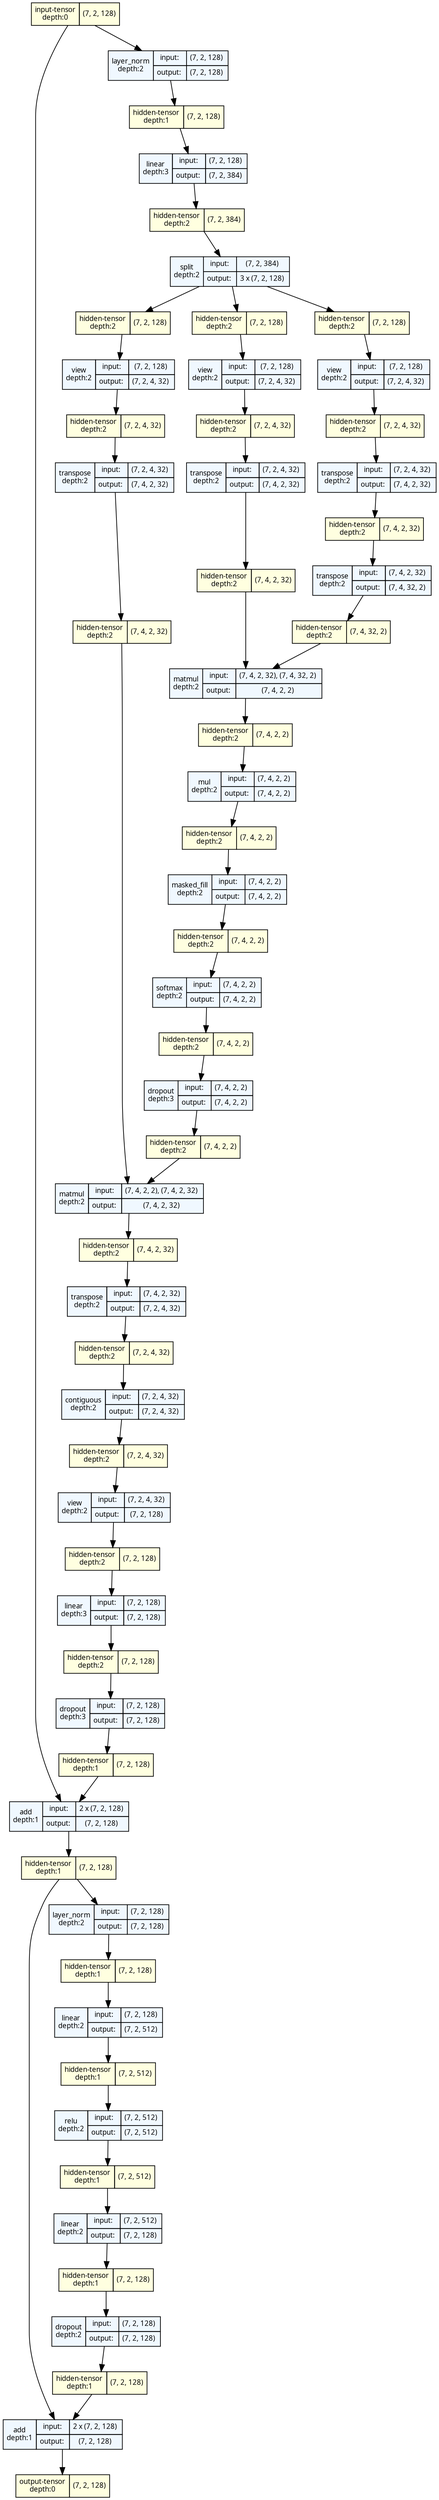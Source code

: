 strict digraph "custom-attention" {
	graph [ordering=in size="60.5,60.5"]
	node [align=left fontname="Linux libertine" fontsize=10 height=0.2 margin=0 ranksep=0.1 shape=plaintext style=filled]
	edge [fontsize=10]
	0 [label=<
                    <TABLE BORDER="0" CELLBORDER="1" CELLSPACING="0" CELLPADDING="4">
                    <TR><TD>input-tensor<BR/>depth:0</TD><TD>(7, 2, 128)</TD></TR>
                    </TABLE>> fillcolor=lightyellow]
	1 [label=<
                    <TABLE BORDER="0" CELLBORDER="1" CELLSPACING="0" CELLPADDING="4">
                    <TR>
                        <TD ROWSPAN="2">layer_norm<BR/>depth:2</TD>
                        <TD COLSPAN="2">input:</TD>
                        <TD COLSPAN="2">(7, 2, 128) </TD>
                    </TR>
                    <TR>
                        <TD COLSPAN="2">output: </TD>
                        <TD COLSPAN="2">(7, 2, 128) </TD>
                    </TR>
                    </TABLE>> fillcolor=aliceblue]
	2 [label=<
                    <TABLE BORDER="0" CELLBORDER="1" CELLSPACING="0" CELLPADDING="4">
                    <TR><TD>hidden-tensor<BR/>depth:1</TD><TD>(7, 2, 128)</TD></TR>
                    </TABLE>> fillcolor=lightyellow]
	3 [label=<
                    <TABLE BORDER="0" CELLBORDER="1" CELLSPACING="0" CELLPADDING="4">
                    <TR>
                        <TD ROWSPAN="2">linear<BR/>depth:3</TD>
                        <TD COLSPAN="2">input:</TD>
                        <TD COLSPAN="2">(7, 2, 128) </TD>
                    </TR>
                    <TR>
                        <TD COLSPAN="2">output: </TD>
                        <TD COLSPAN="2">(7, 2, 384) </TD>
                    </TR>
                    </TABLE>> fillcolor=aliceblue]
	4 [label=<
                    <TABLE BORDER="0" CELLBORDER="1" CELLSPACING="0" CELLPADDING="4">
                    <TR><TD>hidden-tensor<BR/>depth:2</TD><TD>(7, 2, 384)</TD></TR>
                    </TABLE>> fillcolor=lightyellow]
	5 [label=<
                    <TABLE BORDER="0" CELLBORDER="1" CELLSPACING="0" CELLPADDING="4">
                    <TR>
                        <TD ROWSPAN="2">split<BR/>depth:2</TD>
                        <TD COLSPAN="2">input:</TD>
                        <TD COLSPAN="2">(7, 2, 384) </TD>
                    </TR>
                    <TR>
                        <TD COLSPAN="2">output: </TD>
                        <TD COLSPAN="2">3 x (7, 2, 128) </TD>
                    </TR>
                    </TABLE>> fillcolor=aliceblue]
	6 [label=<
                    <TABLE BORDER="0" CELLBORDER="1" CELLSPACING="0" CELLPADDING="4">
                    <TR><TD>hidden-tensor<BR/>depth:2</TD><TD>(7, 2, 128)</TD></TR>
                    </TABLE>> fillcolor=lightyellow]
	7 [label=<
                    <TABLE BORDER="0" CELLBORDER="1" CELLSPACING="0" CELLPADDING="4">
                    <TR><TD>hidden-tensor<BR/>depth:2</TD><TD>(7, 2, 128)</TD></TR>
                    </TABLE>> fillcolor=lightyellow]
	8 [label=<
                    <TABLE BORDER="0" CELLBORDER="1" CELLSPACING="0" CELLPADDING="4">
                    <TR><TD>hidden-tensor<BR/>depth:2</TD><TD>(7, 2, 128)</TD></TR>
                    </TABLE>> fillcolor=lightyellow]
	9 [label=<
                    <TABLE BORDER="0" CELLBORDER="1" CELLSPACING="0" CELLPADDING="4">
                    <TR>
                        <TD ROWSPAN="2">view<BR/>depth:2</TD>
                        <TD COLSPAN="2">input:</TD>
                        <TD COLSPAN="2">(7, 2, 128) </TD>
                    </TR>
                    <TR>
                        <TD COLSPAN="2">output: </TD>
                        <TD COLSPAN="2">(7, 2, 4, 32) </TD>
                    </TR>
                    </TABLE>> fillcolor=aliceblue]
	10 [label=<
                    <TABLE BORDER="0" CELLBORDER="1" CELLSPACING="0" CELLPADDING="4">
                    <TR><TD>hidden-tensor<BR/>depth:2</TD><TD>(7, 2, 4, 32)</TD></TR>
                    </TABLE>> fillcolor=lightyellow]
	11 [label=<
                    <TABLE BORDER="0" CELLBORDER="1" CELLSPACING="0" CELLPADDING="4">
                    <TR>
                        <TD ROWSPAN="2">transpose<BR/>depth:2</TD>
                        <TD COLSPAN="2">input:</TD>
                        <TD COLSPAN="2">(7, 2, 4, 32) </TD>
                    </TR>
                    <TR>
                        <TD COLSPAN="2">output: </TD>
                        <TD COLSPAN="2">(7, 4, 2, 32) </TD>
                    </TR>
                    </TABLE>> fillcolor=aliceblue]
	12 [label=<
                    <TABLE BORDER="0" CELLBORDER="1" CELLSPACING="0" CELLPADDING="4">
                    <TR><TD>hidden-tensor<BR/>depth:2</TD><TD>(7, 4, 2, 32)</TD></TR>
                    </TABLE>> fillcolor=lightyellow]
	13 [label=<
                    <TABLE BORDER="0" CELLBORDER="1" CELLSPACING="0" CELLPADDING="4">
                    <TR>
                        <TD ROWSPAN="2">view<BR/>depth:2</TD>
                        <TD COLSPAN="2">input:</TD>
                        <TD COLSPAN="2">(7, 2, 128) </TD>
                    </TR>
                    <TR>
                        <TD COLSPAN="2">output: </TD>
                        <TD COLSPAN="2">(7, 2, 4, 32) </TD>
                    </TR>
                    </TABLE>> fillcolor=aliceblue]
	14 [label=<
                    <TABLE BORDER="0" CELLBORDER="1" CELLSPACING="0" CELLPADDING="4">
                    <TR><TD>hidden-tensor<BR/>depth:2</TD><TD>(7, 2, 4, 32)</TD></TR>
                    </TABLE>> fillcolor=lightyellow]
	15 [label=<
                    <TABLE BORDER="0" CELLBORDER="1" CELLSPACING="0" CELLPADDING="4">
                    <TR>
                        <TD ROWSPAN="2">transpose<BR/>depth:2</TD>
                        <TD COLSPAN="2">input:</TD>
                        <TD COLSPAN="2">(7, 2, 4, 32) </TD>
                    </TR>
                    <TR>
                        <TD COLSPAN="2">output: </TD>
                        <TD COLSPAN="2">(7, 4, 2, 32) </TD>
                    </TR>
                    </TABLE>> fillcolor=aliceblue]
	16 [label=<
                    <TABLE BORDER="0" CELLBORDER="1" CELLSPACING="0" CELLPADDING="4">
                    <TR><TD>hidden-tensor<BR/>depth:2</TD><TD>(7, 4, 2, 32)</TD></TR>
                    </TABLE>> fillcolor=lightyellow]
	17 [label=<
                    <TABLE BORDER="0" CELLBORDER="1" CELLSPACING="0" CELLPADDING="4">
                    <TR>
                        <TD ROWSPAN="2">view<BR/>depth:2</TD>
                        <TD COLSPAN="2">input:</TD>
                        <TD COLSPAN="2">(7, 2, 128) </TD>
                    </TR>
                    <TR>
                        <TD COLSPAN="2">output: </TD>
                        <TD COLSPAN="2">(7, 2, 4, 32) </TD>
                    </TR>
                    </TABLE>> fillcolor=aliceblue]
	18 [label=<
                    <TABLE BORDER="0" CELLBORDER="1" CELLSPACING="0" CELLPADDING="4">
                    <TR><TD>hidden-tensor<BR/>depth:2</TD><TD>(7, 2, 4, 32)</TD></TR>
                    </TABLE>> fillcolor=lightyellow]
	19 [label=<
                    <TABLE BORDER="0" CELLBORDER="1" CELLSPACING="0" CELLPADDING="4">
                    <TR>
                        <TD ROWSPAN="2">transpose<BR/>depth:2</TD>
                        <TD COLSPAN="2">input:</TD>
                        <TD COLSPAN="2">(7, 2, 4, 32) </TD>
                    </TR>
                    <TR>
                        <TD COLSPAN="2">output: </TD>
                        <TD COLSPAN="2">(7, 4, 2, 32) </TD>
                    </TR>
                    </TABLE>> fillcolor=aliceblue]
	20 [label=<
                    <TABLE BORDER="0" CELLBORDER="1" CELLSPACING="0" CELLPADDING="4">
                    <TR><TD>hidden-tensor<BR/>depth:2</TD><TD>(7, 4, 2, 32)</TD></TR>
                    </TABLE>> fillcolor=lightyellow]
	21 [label=<
                    <TABLE BORDER="0" CELLBORDER="1" CELLSPACING="0" CELLPADDING="4">
                    <TR>
                        <TD ROWSPAN="2">transpose<BR/>depth:2</TD>
                        <TD COLSPAN="2">input:</TD>
                        <TD COLSPAN="2">(7, 4, 2, 32) </TD>
                    </TR>
                    <TR>
                        <TD COLSPAN="2">output: </TD>
                        <TD COLSPAN="2">(7, 4, 32, 2) </TD>
                    </TR>
                    </TABLE>> fillcolor=aliceblue]
	22 [label=<
                    <TABLE BORDER="0" CELLBORDER="1" CELLSPACING="0" CELLPADDING="4">
                    <TR><TD>hidden-tensor<BR/>depth:2</TD><TD>(7, 4, 32, 2)</TD></TR>
                    </TABLE>> fillcolor=lightyellow]
	23 [label=<
                    <TABLE BORDER="0" CELLBORDER="1" CELLSPACING="0" CELLPADDING="4">
                    <TR>
                        <TD ROWSPAN="2">matmul<BR/>depth:2</TD>
                        <TD COLSPAN="2">input:</TD>
                        <TD COLSPAN="2">(7, 4, 2, 32), (7, 4, 32, 2) </TD>
                    </TR>
                    <TR>
                        <TD COLSPAN="2">output: </TD>
                        <TD COLSPAN="2">(7, 4, 2, 2) </TD>
                    </TR>
                    </TABLE>> fillcolor=aliceblue]
	24 [label=<
                    <TABLE BORDER="0" CELLBORDER="1" CELLSPACING="0" CELLPADDING="4">
                    <TR><TD>hidden-tensor<BR/>depth:2</TD><TD>(7, 4, 2, 2)</TD></TR>
                    </TABLE>> fillcolor=lightyellow]
	25 [label=<
                    <TABLE BORDER="0" CELLBORDER="1" CELLSPACING="0" CELLPADDING="4">
                    <TR>
                        <TD ROWSPAN="2">mul<BR/>depth:2</TD>
                        <TD COLSPAN="2">input:</TD>
                        <TD COLSPAN="2">(7, 4, 2, 2) </TD>
                    </TR>
                    <TR>
                        <TD COLSPAN="2">output: </TD>
                        <TD COLSPAN="2">(7, 4, 2, 2) </TD>
                    </TR>
                    </TABLE>> fillcolor=aliceblue]
	26 [label=<
                    <TABLE BORDER="0" CELLBORDER="1" CELLSPACING="0" CELLPADDING="4">
                    <TR><TD>hidden-tensor<BR/>depth:2</TD><TD>(7, 4, 2, 2)</TD></TR>
                    </TABLE>> fillcolor=lightyellow]
	27 [label=<
                    <TABLE BORDER="0" CELLBORDER="1" CELLSPACING="0" CELLPADDING="4">
                    <TR>
                        <TD ROWSPAN="2">masked_fill<BR/>depth:2</TD>
                        <TD COLSPAN="2">input:</TD>
                        <TD COLSPAN="2">(7, 4, 2, 2) </TD>
                    </TR>
                    <TR>
                        <TD COLSPAN="2">output: </TD>
                        <TD COLSPAN="2">(7, 4, 2, 2) </TD>
                    </TR>
                    </TABLE>> fillcolor=aliceblue]
	28 [label=<
                    <TABLE BORDER="0" CELLBORDER="1" CELLSPACING="0" CELLPADDING="4">
                    <TR><TD>hidden-tensor<BR/>depth:2</TD><TD>(7, 4, 2, 2)</TD></TR>
                    </TABLE>> fillcolor=lightyellow]
	29 [label=<
                    <TABLE BORDER="0" CELLBORDER="1" CELLSPACING="0" CELLPADDING="4">
                    <TR>
                        <TD ROWSPAN="2">softmax<BR/>depth:2</TD>
                        <TD COLSPAN="2">input:</TD>
                        <TD COLSPAN="2">(7, 4, 2, 2) </TD>
                    </TR>
                    <TR>
                        <TD COLSPAN="2">output: </TD>
                        <TD COLSPAN="2">(7, 4, 2, 2) </TD>
                    </TR>
                    </TABLE>> fillcolor=aliceblue]
	30 [label=<
                    <TABLE BORDER="0" CELLBORDER="1" CELLSPACING="0" CELLPADDING="4">
                    <TR><TD>hidden-tensor<BR/>depth:2</TD><TD>(7, 4, 2, 2)</TD></TR>
                    </TABLE>> fillcolor=lightyellow]
	31 [label=<
                    <TABLE BORDER="0" CELLBORDER="1" CELLSPACING="0" CELLPADDING="4">
                    <TR>
                        <TD ROWSPAN="2">dropout<BR/>depth:3</TD>
                        <TD COLSPAN="2">input:</TD>
                        <TD COLSPAN="2">(7, 4, 2, 2) </TD>
                    </TR>
                    <TR>
                        <TD COLSPAN="2">output: </TD>
                        <TD COLSPAN="2">(7, 4, 2, 2) </TD>
                    </TR>
                    </TABLE>> fillcolor=aliceblue]
	32 [label=<
                    <TABLE BORDER="0" CELLBORDER="1" CELLSPACING="0" CELLPADDING="4">
                    <TR><TD>hidden-tensor<BR/>depth:2</TD><TD>(7, 4, 2, 2)</TD></TR>
                    </TABLE>> fillcolor=lightyellow]
	33 [label=<
                    <TABLE BORDER="0" CELLBORDER="1" CELLSPACING="0" CELLPADDING="4">
                    <TR>
                        <TD ROWSPAN="2">matmul<BR/>depth:2</TD>
                        <TD COLSPAN="2">input:</TD>
                        <TD COLSPAN="2">(7, 4, 2, 2), (7, 4, 2, 32) </TD>
                    </TR>
                    <TR>
                        <TD COLSPAN="2">output: </TD>
                        <TD COLSPAN="2">(7, 4, 2, 32) </TD>
                    </TR>
                    </TABLE>> fillcolor=aliceblue]
	34 [label=<
                    <TABLE BORDER="0" CELLBORDER="1" CELLSPACING="0" CELLPADDING="4">
                    <TR><TD>hidden-tensor<BR/>depth:2</TD><TD>(7, 4, 2, 32)</TD></TR>
                    </TABLE>> fillcolor=lightyellow]
	35 [label=<
                    <TABLE BORDER="0" CELLBORDER="1" CELLSPACING="0" CELLPADDING="4">
                    <TR>
                        <TD ROWSPAN="2">transpose<BR/>depth:2</TD>
                        <TD COLSPAN="2">input:</TD>
                        <TD COLSPAN="2">(7, 4, 2, 32) </TD>
                    </TR>
                    <TR>
                        <TD COLSPAN="2">output: </TD>
                        <TD COLSPAN="2">(7, 2, 4, 32) </TD>
                    </TR>
                    </TABLE>> fillcolor=aliceblue]
	36 [label=<
                    <TABLE BORDER="0" CELLBORDER="1" CELLSPACING="0" CELLPADDING="4">
                    <TR><TD>hidden-tensor<BR/>depth:2</TD><TD>(7, 2, 4, 32)</TD></TR>
                    </TABLE>> fillcolor=lightyellow]
	37 [label=<
                    <TABLE BORDER="0" CELLBORDER="1" CELLSPACING="0" CELLPADDING="4">
                    <TR>
                        <TD ROWSPAN="2">contiguous<BR/>depth:2</TD>
                        <TD COLSPAN="2">input:</TD>
                        <TD COLSPAN="2">(7, 2, 4, 32) </TD>
                    </TR>
                    <TR>
                        <TD COLSPAN="2">output: </TD>
                        <TD COLSPAN="2">(7, 2, 4, 32) </TD>
                    </TR>
                    </TABLE>> fillcolor=aliceblue]
	38 [label=<
                    <TABLE BORDER="0" CELLBORDER="1" CELLSPACING="0" CELLPADDING="4">
                    <TR><TD>hidden-tensor<BR/>depth:2</TD><TD>(7, 2, 4, 32)</TD></TR>
                    </TABLE>> fillcolor=lightyellow]
	39 [label=<
                    <TABLE BORDER="0" CELLBORDER="1" CELLSPACING="0" CELLPADDING="4">
                    <TR>
                        <TD ROWSPAN="2">view<BR/>depth:2</TD>
                        <TD COLSPAN="2">input:</TD>
                        <TD COLSPAN="2">(7, 2, 4, 32) </TD>
                    </TR>
                    <TR>
                        <TD COLSPAN="2">output: </TD>
                        <TD COLSPAN="2">(7, 2, 128) </TD>
                    </TR>
                    </TABLE>> fillcolor=aliceblue]
	40 [label=<
                    <TABLE BORDER="0" CELLBORDER="1" CELLSPACING="0" CELLPADDING="4">
                    <TR><TD>hidden-tensor<BR/>depth:2</TD><TD>(7, 2, 128)</TD></TR>
                    </TABLE>> fillcolor=lightyellow]
	41 [label=<
                    <TABLE BORDER="0" CELLBORDER="1" CELLSPACING="0" CELLPADDING="4">
                    <TR>
                        <TD ROWSPAN="2">linear<BR/>depth:3</TD>
                        <TD COLSPAN="2">input:</TD>
                        <TD COLSPAN="2">(7, 2, 128) </TD>
                    </TR>
                    <TR>
                        <TD COLSPAN="2">output: </TD>
                        <TD COLSPAN="2">(7, 2, 128) </TD>
                    </TR>
                    </TABLE>> fillcolor=aliceblue]
	42 [label=<
                    <TABLE BORDER="0" CELLBORDER="1" CELLSPACING="0" CELLPADDING="4">
                    <TR><TD>hidden-tensor<BR/>depth:2</TD><TD>(7, 2, 128)</TD></TR>
                    </TABLE>> fillcolor=lightyellow]
	43 [label=<
                    <TABLE BORDER="0" CELLBORDER="1" CELLSPACING="0" CELLPADDING="4">
                    <TR>
                        <TD ROWSPAN="2">dropout<BR/>depth:3</TD>
                        <TD COLSPAN="2">input:</TD>
                        <TD COLSPAN="2">(7, 2, 128) </TD>
                    </TR>
                    <TR>
                        <TD COLSPAN="2">output: </TD>
                        <TD COLSPAN="2">(7, 2, 128) </TD>
                    </TR>
                    </TABLE>> fillcolor=aliceblue]
	44 [label=<
                    <TABLE BORDER="0" CELLBORDER="1" CELLSPACING="0" CELLPADDING="4">
                    <TR><TD>hidden-tensor<BR/>depth:1</TD><TD>(7, 2, 128)</TD></TR>
                    </TABLE>> fillcolor=lightyellow]
	45 [label=<
                    <TABLE BORDER="0" CELLBORDER="1" CELLSPACING="0" CELLPADDING="4">
                    <TR>
                        <TD ROWSPAN="2">add<BR/>depth:1</TD>
                        <TD COLSPAN="2">input:</TD>
                        <TD COLSPAN="2">2 x (7, 2, 128) </TD>
                    </TR>
                    <TR>
                        <TD COLSPAN="2">output: </TD>
                        <TD COLSPAN="2">(7, 2, 128) </TD>
                    </TR>
                    </TABLE>> fillcolor=aliceblue]
	46 [label=<
                    <TABLE BORDER="0" CELLBORDER="1" CELLSPACING="0" CELLPADDING="4">
                    <TR><TD>hidden-tensor<BR/>depth:1</TD><TD>(7, 2, 128)</TD></TR>
                    </TABLE>> fillcolor=lightyellow]
	47 [label=<
                    <TABLE BORDER="0" CELLBORDER="1" CELLSPACING="0" CELLPADDING="4">
                    <TR>
                        <TD ROWSPAN="2">layer_norm<BR/>depth:2</TD>
                        <TD COLSPAN="2">input:</TD>
                        <TD COLSPAN="2">(7, 2, 128) </TD>
                    </TR>
                    <TR>
                        <TD COLSPAN="2">output: </TD>
                        <TD COLSPAN="2">(7, 2, 128) </TD>
                    </TR>
                    </TABLE>> fillcolor=aliceblue]
	48 [label=<
                    <TABLE BORDER="0" CELLBORDER="1" CELLSPACING="0" CELLPADDING="4">
                    <TR><TD>hidden-tensor<BR/>depth:1</TD><TD>(7, 2, 128)</TD></TR>
                    </TABLE>> fillcolor=lightyellow]
	49 [label=<
                    <TABLE BORDER="0" CELLBORDER="1" CELLSPACING="0" CELLPADDING="4">
                    <TR>
                        <TD ROWSPAN="2">linear<BR/>depth:2</TD>
                        <TD COLSPAN="2">input:</TD>
                        <TD COLSPAN="2">(7, 2, 128) </TD>
                    </TR>
                    <TR>
                        <TD COLSPAN="2">output: </TD>
                        <TD COLSPAN="2">(7, 2, 512) </TD>
                    </TR>
                    </TABLE>> fillcolor=aliceblue]
	50 [label=<
                    <TABLE BORDER="0" CELLBORDER="1" CELLSPACING="0" CELLPADDING="4">
                    <TR><TD>hidden-tensor<BR/>depth:1</TD><TD>(7, 2, 512)</TD></TR>
                    </TABLE>> fillcolor=lightyellow]
	51 [label=<
                    <TABLE BORDER="0" CELLBORDER="1" CELLSPACING="0" CELLPADDING="4">
                    <TR>
                        <TD ROWSPAN="2">relu<BR/>depth:2</TD>
                        <TD COLSPAN="2">input:</TD>
                        <TD COLSPAN="2">(7, 2, 512) </TD>
                    </TR>
                    <TR>
                        <TD COLSPAN="2">output: </TD>
                        <TD COLSPAN="2">(7, 2, 512) </TD>
                    </TR>
                    </TABLE>> fillcolor=aliceblue]
	52 [label=<
                    <TABLE BORDER="0" CELLBORDER="1" CELLSPACING="0" CELLPADDING="4">
                    <TR><TD>hidden-tensor<BR/>depth:1</TD><TD>(7, 2, 512)</TD></TR>
                    </TABLE>> fillcolor=lightyellow]
	53 [label=<
                    <TABLE BORDER="0" CELLBORDER="1" CELLSPACING="0" CELLPADDING="4">
                    <TR>
                        <TD ROWSPAN="2">linear<BR/>depth:2</TD>
                        <TD COLSPAN="2">input:</TD>
                        <TD COLSPAN="2">(7, 2, 512) </TD>
                    </TR>
                    <TR>
                        <TD COLSPAN="2">output: </TD>
                        <TD COLSPAN="2">(7, 2, 128) </TD>
                    </TR>
                    </TABLE>> fillcolor=aliceblue]
	54 [label=<
                    <TABLE BORDER="0" CELLBORDER="1" CELLSPACING="0" CELLPADDING="4">
                    <TR><TD>hidden-tensor<BR/>depth:1</TD><TD>(7, 2, 128)</TD></TR>
                    </TABLE>> fillcolor=lightyellow]
	55 [label=<
                    <TABLE BORDER="0" CELLBORDER="1" CELLSPACING="0" CELLPADDING="4">
                    <TR>
                        <TD ROWSPAN="2">dropout<BR/>depth:2</TD>
                        <TD COLSPAN="2">input:</TD>
                        <TD COLSPAN="2">(7, 2, 128) </TD>
                    </TR>
                    <TR>
                        <TD COLSPAN="2">output: </TD>
                        <TD COLSPAN="2">(7, 2, 128) </TD>
                    </TR>
                    </TABLE>> fillcolor=aliceblue]
	56 [label=<
                    <TABLE BORDER="0" CELLBORDER="1" CELLSPACING="0" CELLPADDING="4">
                    <TR><TD>hidden-tensor<BR/>depth:1</TD><TD>(7, 2, 128)</TD></TR>
                    </TABLE>> fillcolor=lightyellow]
	57 [label=<
                    <TABLE BORDER="0" CELLBORDER="1" CELLSPACING="0" CELLPADDING="4">
                    <TR>
                        <TD ROWSPAN="2">add<BR/>depth:1</TD>
                        <TD COLSPAN="2">input:</TD>
                        <TD COLSPAN="2">2 x (7, 2, 128) </TD>
                    </TR>
                    <TR>
                        <TD COLSPAN="2">output: </TD>
                        <TD COLSPAN="2">(7, 2, 128) </TD>
                    </TR>
                    </TABLE>> fillcolor=aliceblue]
	58 [label=<
                    <TABLE BORDER="0" CELLBORDER="1" CELLSPACING="0" CELLPADDING="4">
                    <TR><TD>output-tensor<BR/>depth:0</TD><TD>(7, 2, 128)</TD></TR>
                    </TABLE>> fillcolor=lightyellow]
	0 -> 45
	0 -> 1
	1 -> 2
	2 -> 3
	4 -> 5
	3 -> 4
	6 -> 13
	5 -> 6
	7 -> 9
	5 -> 7
	8 -> 17
	5 -> 8
	10 -> 11
	9 -> 10
	12 -> 21
	11 -> 12
	14 -> 15
	13 -> 14
	16 -> 23
	15 -> 16
	18 -> 19
	17 -> 18
	20 -> 33
	19 -> 20
	22 -> 23
	21 -> 22
	24 -> 25
	23 -> 24
	26 -> 27
	25 -> 26
	28 -> 29
	27 -> 28
	29 -> 30
	30 -> 31
	32 -> 33
	31 -> 32
	34 -> 35
	33 -> 34
	36 -> 37
	35 -> 36
	38 -> 39
	37 -> 38
	39 -> 40
	40 -> 41
	41 -> 42
	42 -> 43
	44 -> 45
	43 -> 44
	46 -> 57
	45 -> 46
	46 -> 47
	47 -> 48
	48 -> 49
	49 -> 50
	50 -> 51
	51 -> 52
	52 -> 53
	53 -> 54
	54 -> 55
	56 -> 57
	55 -> 56
	57 -> 58
}
